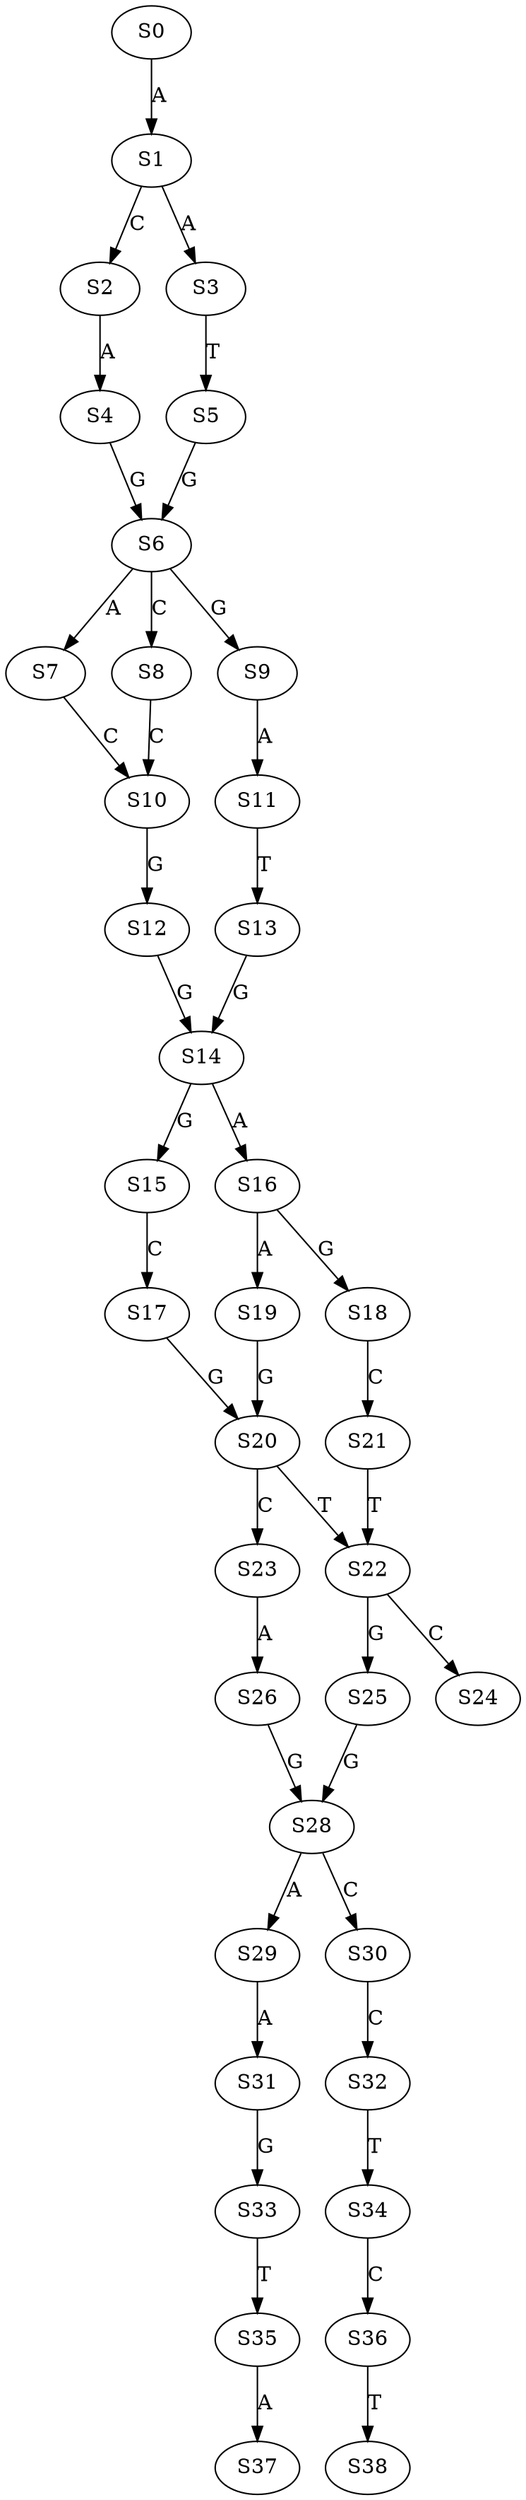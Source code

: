 strict digraph  {
	S0 -> S1 [ label = A ];
	S1 -> S2 [ label = C ];
	S1 -> S3 [ label = A ];
	S2 -> S4 [ label = A ];
	S3 -> S5 [ label = T ];
	S4 -> S6 [ label = G ];
	S5 -> S6 [ label = G ];
	S6 -> S7 [ label = A ];
	S6 -> S8 [ label = C ];
	S6 -> S9 [ label = G ];
	S7 -> S10 [ label = C ];
	S8 -> S10 [ label = C ];
	S9 -> S11 [ label = A ];
	S10 -> S12 [ label = G ];
	S11 -> S13 [ label = T ];
	S12 -> S14 [ label = G ];
	S13 -> S14 [ label = G ];
	S14 -> S15 [ label = G ];
	S14 -> S16 [ label = A ];
	S15 -> S17 [ label = C ];
	S16 -> S18 [ label = G ];
	S16 -> S19 [ label = A ];
	S17 -> S20 [ label = G ];
	S18 -> S21 [ label = C ];
	S19 -> S20 [ label = G ];
	S20 -> S22 [ label = T ];
	S20 -> S23 [ label = C ];
	S21 -> S22 [ label = T ];
	S22 -> S24 [ label = C ];
	S22 -> S25 [ label = G ];
	S23 -> S26 [ label = A ];
	S25 -> S28 [ label = G ];
	S26 -> S28 [ label = G ];
	S28 -> S29 [ label = A ];
	S28 -> S30 [ label = C ];
	S29 -> S31 [ label = A ];
	S30 -> S32 [ label = C ];
	S31 -> S33 [ label = G ];
	S32 -> S34 [ label = T ];
	S33 -> S35 [ label = T ];
	S34 -> S36 [ label = C ];
	S35 -> S37 [ label = A ];
	S36 -> S38 [ label = T ];
}
